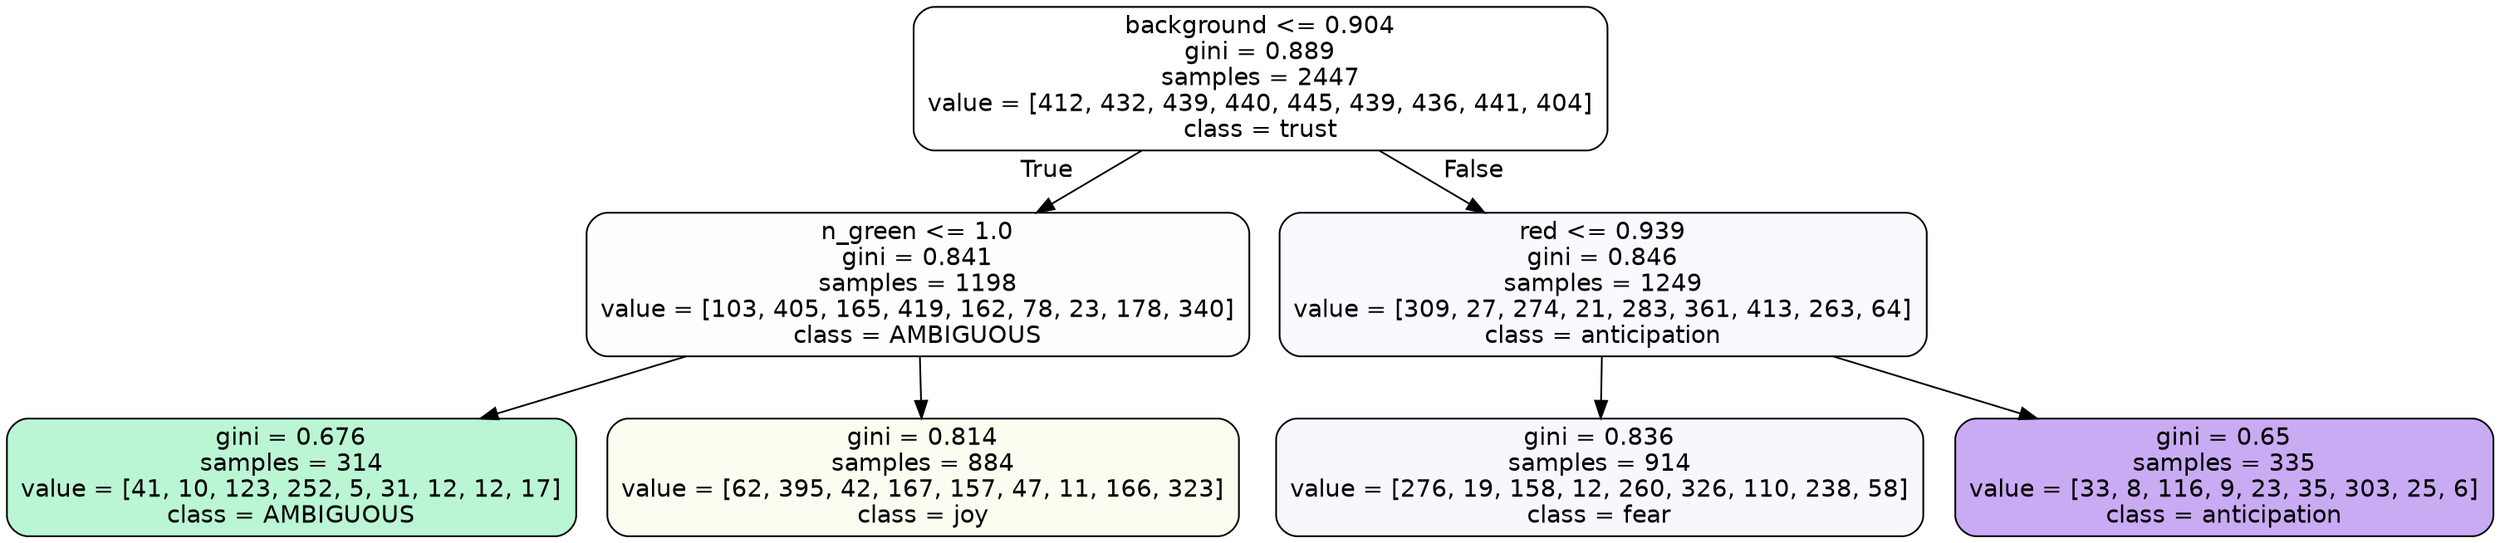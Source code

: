 digraph Tree {
node [shape=box, style="filled, rounded", color="black", fontname=helvetica] ;
edge [fontname=helvetica] ;
0 [label="background <= 0.904\ngini = 0.889\nsamples = 2447\nvalue = [412, 432, 439, 440, 445, 439, 436, 441, 404]\nclass = trust", fillcolor="#39d7e500"] ;
1 [label="n_green <= 1.0\ngini = 0.841\nsamples = 1198\nvalue = [103, 405, 165, 419, 162, 78, 23, 178, 340]\nclass = AMBIGUOUS", fillcolor="#39e58102"] ;
0 -> 1 [labeldistance=2.5, labelangle=45, headlabel="True"] ;
2 [label="gini = 0.676\nsamples = 314\nvalue = [41, 10, 123, 252, 5, 31, 12, 12, 17]\nclass = AMBIGUOUS", fillcolor="#39e58157"] ;
1 -> 2 ;
3 [label="gini = 0.814\nsamples = 884\nvalue = [62, 395, 42, 167, 157, 47, 11, 166, 323]\nclass = joy", fillcolor="#d7e53912"] ;
1 -> 3 ;
4 [label="red <= 0.939\ngini = 0.846\nsamples = 1249\nvalue = [309, 27, 274, 21, 283, 361, 413, 263, 64]\nclass = anticipation", fillcolor="#8139e508"] ;
0 -> 4 [labeldistance=2.5, labelangle=-45, headlabel="False"] ;
5 [label="gini = 0.836\nsamples = 914\nvalue = [276, 19, 158, 12, 260, 326, 110, 238, 58]\nclass = fear", fillcolor="#3964e50b"] ;
4 -> 5 ;
6 [label="gini = 0.65\nsamples = 335\nvalue = [33, 8, 116, 9, 23, 35, 303, 25, 6]\nclass = anticipation", fillcolor="#8139e56c"] ;
4 -> 6 ;
}
